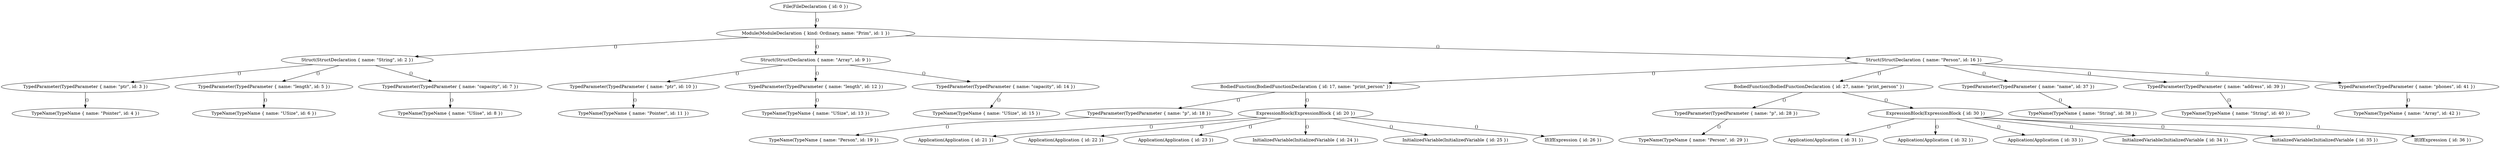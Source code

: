 digraph {
    0 [ label = "File(FileDeclaration { id: 0 })" ]
    1 [ label = "Module(ModuleDeclaration { kind: Ordinary, name: \"Prim\", id: 1 })" ]
    2 [ label = "Struct(StructDeclaration { name: \"String\", id: 2 })" ]
    3 [ label = "TypedParameter(TypedParameter { name: \"ptr\", id: 3 })" ]
    4 [ label = "TypeName(TypeName { name: \"Pointer\", id: 4 })" ]
    5 [ label = "TypedParameter(TypedParameter { name: \"length\", id: 5 })" ]
    6 [ label = "TypeName(TypeName { name: \"USize\", id: 6 })" ]
    7 [ label = "TypedParameter(TypedParameter { name: \"capacity\", id: 7 })" ]
    8 [ label = "TypeName(TypeName { name: \"USise\", id: 8 })" ]
    9 [ label = "Struct(StructDeclaration { name: \"Array\", id: 9 })" ]
    10 [ label = "TypedParameter(TypedParameter { name: \"ptr\", id: 10 })" ]
    11 [ label = "TypeName(TypeName { name: \"Pointer\", id: 11 })" ]
    12 [ label = "TypedParameter(TypedParameter { name: \"length\", id: 12 })" ]
    13 [ label = "TypeName(TypeName { name: \"USize\", id: 13 })" ]
    14 [ label = "TypedParameter(TypedParameter { name: \"capacity\", id: 14 })" ]
    15 [ label = "TypeName(TypeName { name: \"USize\", id: 15 })" ]
    16 [ label = "Struct(StructDeclaration { name: \"Person\", id: 16 })" ]
    17 [ label = "BodiedFunction(BodiedFunctionDeclaration { id: 17, name: \"print_person\" })" ]
    18 [ label = "TypedParameter(TypedParameter { name: \"p\", id: 18 })" ]
    19 [ label = "TypeName(TypeName { name: \"Person\", id: 19 })" ]
    20 [ label = "ExpressionBlock(ExpressionBlock { id: 20 })" ]
    21 [ label = "Application(Application { id: 21 })" ]
    22 [ label = "Application(Application { id: 22 })" ]
    23 [ label = "Application(Application { id: 23 })" ]
    24 [ label = "InitializedVariable(InitializedVariable { id: 24 })" ]
    25 [ label = "InitializedVariable(InitializedVariable { id: 25 })" ]
    26 [ label = "If(IfExpression { id: 26 })" ]
    27 [ label = "BodiedFunction(BodiedFunctionDeclaration { id: 27, name: \"print_person\" })" ]
    28 [ label = "TypedParameter(TypedParameter { name: \"p\", id: 28 })" ]
    29 [ label = "TypeName(TypeName { name: \"Person\", id: 29 })" ]
    30 [ label = "ExpressionBlock(ExpressionBlock { id: 30 })" ]
    31 [ label = "Application(Application { id: 31 })" ]
    32 [ label = "Application(Application { id: 32 })" ]
    33 [ label = "Application(Application { id: 33 })" ]
    34 [ label = "InitializedVariable(InitializedVariable { id: 34 })" ]
    35 [ label = "InitializedVariable(InitializedVariable { id: 35 })" ]
    36 [ label = "If(IfExpression { id: 36 })" ]
    37 [ label = "TypedParameter(TypedParameter { name: \"name\", id: 37 })" ]
    38 [ label = "TypeName(TypeName { name: \"String\", id: 38 })" ]
    39 [ label = "TypedParameter(TypedParameter { name: \"address\", id: 39 })" ]
    40 [ label = "TypeName(TypeName { name: \"String\", id: 40 })" ]
    41 [ label = "TypedParameter(TypedParameter { name: \"phones\", id: 41 })" ]
    42 [ label = "TypeName(TypeName { name: \"Array\", id: 42 })" ]
    3 -> 4 [ label = "()" ]
    2 -> 3 [ label = "()" ]
    5 -> 6 [ label = "()" ]
    2 -> 5 [ label = "()" ]
    7 -> 8 [ label = "()" ]
    2 -> 7 [ label = "()" ]
    1 -> 2 [ label = "()" ]
    10 -> 11 [ label = "()" ]
    9 -> 10 [ label = "()" ]
    12 -> 13 [ label = "()" ]
    9 -> 12 [ label = "()" ]
    14 -> 15 [ label = "()" ]
    9 -> 14 [ label = "()" ]
    1 -> 9 [ label = "()" ]
    18 -> 19 [ label = "()" ]
    17 -> 18 [ label = "()" ]
    20 -> 21 [ label = "()" ]
    20 -> 22 [ label = "()" ]
    20 -> 23 [ label = "()" ]
    20 -> 24 [ label = "()" ]
    20 -> 25 [ label = "()" ]
    20 -> 26 [ label = "()" ]
    17 -> 20 [ label = "()" ]
    16 -> 17 [ label = "()" ]
    28 -> 29 [ label = "()" ]
    27 -> 28 [ label = "()" ]
    30 -> 31 [ label = "()" ]
    30 -> 32 [ label = "()" ]
    30 -> 33 [ label = "()" ]
    30 -> 34 [ label = "()" ]
    30 -> 35 [ label = "()" ]
    30 -> 36 [ label = "()" ]
    27 -> 30 [ label = "()" ]
    16 -> 27 [ label = "()" ]
    37 -> 38 [ label = "()" ]
    16 -> 37 [ label = "()" ]
    39 -> 40 [ label = "()" ]
    16 -> 39 [ label = "()" ]
    41 -> 42 [ label = "()" ]
    16 -> 41 [ label = "()" ]
    1 -> 16 [ label = "()" ]
    0 -> 1 [ label = "()" ]
}
